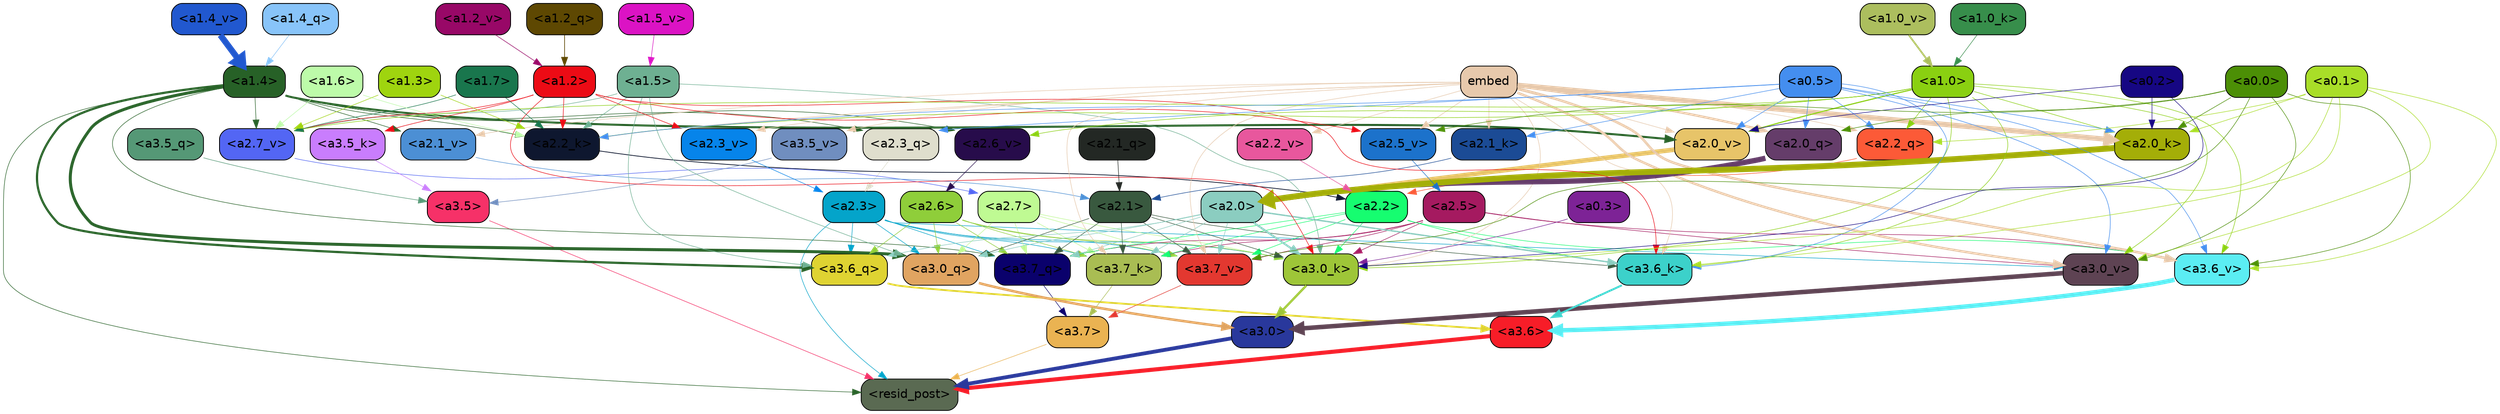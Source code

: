 strict digraph "" {
	graph [bgcolor=transparent,
		layout=dot,
		overlap=false,
		splines=true
	];
	"<a3.7>"	[color=black,
		fillcolor="#eab352",
		fontname=Helvetica,
		shape=box,
		style="filled, rounded"];
	"<resid_post>"	[color=black,
		fillcolor="#5a6a52",
		fontname=Helvetica,
		shape=box,
		style="filled, rounded"];
	"<a3.7>" -> "<resid_post>"	[color="#eab352",
		penwidth=0.6];
	"<a3.6>"	[color=black,
		fillcolor="#f71d28",
		fontname=Helvetica,
		shape=box,
		style="filled, rounded"];
	"<a3.6>" -> "<resid_post>"	[color="#f71d28",
		penwidth=4.648244500160217];
	"<a3.5>"	[color=black,
		fillcolor="#f63168",
		fontname=Helvetica,
		shape=box,
		style="filled, rounded"];
	"<a3.5>" -> "<resid_post>"	[color="#f63168",
		penwidth=0.6];
	"<a3.0>"	[color=black,
		fillcolor="#29389c",
		fontname=Helvetica,
		shape=box,
		style="filled, rounded"];
	"<a3.0>" -> "<resid_post>"	[color="#29389c",
		penwidth=4.3288813829422];
	"<a2.3>"	[color=black,
		fillcolor="#04a4ca",
		fontname=Helvetica,
		shape=box,
		style="filled, rounded"];
	"<a2.3>" -> "<resid_post>"	[color="#04a4ca",
		penwidth=0.6];
	"<a3.7_q>"	[color=black,
		fillcolor="#0a016c",
		fontname=Helvetica,
		shape=box,
		style="filled, rounded"];
	"<a2.3>" -> "<a3.7_q>"	[color="#04a4ca",
		penwidth=0.6];
	"<a3.6_q>"	[color=black,
		fillcolor="#dfd332",
		fontname=Helvetica,
		shape=box,
		style="filled, rounded"];
	"<a2.3>" -> "<a3.6_q>"	[color="#04a4ca",
		penwidth=0.6];
	"<a3.0_q>"	[color=black,
		fillcolor="#e0a461",
		fontname=Helvetica,
		shape=box,
		style="filled, rounded"];
	"<a2.3>" -> "<a3.0_q>"	[color="#04a4ca",
		penwidth=0.6];
	"<a3.7_k>"	[color=black,
		fillcolor="#a9bd53",
		fontname=Helvetica,
		shape=box,
		style="filled, rounded"];
	"<a2.3>" -> "<a3.7_k>"	[color="#04a4ca",
		penwidth=0.6];
	"<a3.0_k>"	[color=black,
		fillcolor="#9ec638",
		fontname=Helvetica,
		shape=box,
		style="filled, rounded"];
	"<a2.3>" -> "<a3.0_k>"	[color="#04a4ca",
		penwidth=0.6];
	"<a3.7_v>"	[color=black,
		fillcolor="#e33830",
		fontname=Helvetica,
		shape=box,
		style="filled, rounded"];
	"<a2.3>" -> "<a3.7_v>"	[color="#04a4ca",
		penwidth=0.6];
	"<a3.0_v>"	[color=black,
		fillcolor="#5e4353",
		fontname=Helvetica,
		shape=box,
		style="filled, rounded"];
	"<a2.3>" -> "<a3.0_v>"	[color="#04a4ca",
		penwidth=0.6];
	"<a1.4>"	[color=black,
		fillcolor="#276127",
		fontname=Helvetica,
		shape=box,
		style="filled, rounded"];
	"<a1.4>" -> "<resid_post>"	[color="#276127",
		penwidth=0.6];
	"<a1.4>" -> "<a3.7_q>"	[color="#276127",
		penwidth=0.6];
	"<a1.4>" -> "<a3.6_q>"	[color="#276127",
		penwidth=2.5397292599081993];
	"<a1.4>" -> "<a3.0_q>"	[color="#276127",
		penwidth=3.3985572457313538];
	"<a2.3_q>"	[color=black,
		fillcolor="#dfdecd",
		fontname=Helvetica,
		shape=box,
		style="filled, rounded"];
	"<a1.4>" -> "<a2.3_q>"	[color="#276127",
		penwidth=0.6];
	"<a2.2_k>"	[color=black,
		fillcolor="#0e172f",
		fontname=Helvetica,
		shape=box,
		style="filled, rounded"];
	"<a1.4>" -> "<a2.2_k>"	[color="#276127",
		penwidth=0.6];
	"<a2.7_v>"	[color=black,
		fillcolor="#5366f4",
		fontname=Helvetica,
		shape=box,
		style="filled, rounded"];
	"<a1.4>" -> "<a2.7_v>"	[color="#276127",
		penwidth=0.6];
	"<a2.6_v>"	[color=black,
		fillcolor="#270c4b",
		fontname=Helvetica,
		shape=box,
		style="filled, rounded"];
	"<a1.4>" -> "<a2.6_v>"	[color="#276127",
		penwidth=0.6];
	"<a2.1_v>"	[color=black,
		fillcolor="#4c8fd4",
		fontname=Helvetica,
		shape=box,
		style="filled, rounded"];
	"<a1.4>" -> "<a2.1_v>"	[color="#276127",
		penwidth=0.6];
	"<a2.0_v>"	[color=black,
		fillcolor="#e7c469",
		fontname=Helvetica,
		shape=box,
		style="filled, rounded"];
	"<a1.4>" -> "<a2.0_v>"	[color="#276127",
		penwidth=2.3308929204940796];
	"<a3.7_q>" -> "<a3.7>"	[color="#0a016c",
		penwidth=0.6];
	"<a3.6_q>" -> "<a3.6>"	[color="#dfd332",
		penwidth=2.03758105635643];
	"<a3.5_q>"	[color=black,
		fillcolor="#559876",
		fontname=Helvetica,
		shape=box,
		style="filled, rounded"];
	"<a3.5_q>" -> "<a3.5>"	[color="#559876",
		penwidth=0.6];
	"<a3.0_q>" -> "<a3.0>"	[color="#e0a461",
		penwidth=2.8638100624084473];
	"<a3.7_k>" -> "<a3.7>"	[color="#a9bd53",
		penwidth=0.6];
	"<a3.6_k>"	[color=black,
		fillcolor="#3cd1ca",
		fontname=Helvetica,
		shape=box,
		style="filled, rounded"];
	"<a3.6_k>" -> "<a3.6>"	[color="#3cd1ca",
		penwidth=2.174198240041733];
	"<a3.5_k>"	[color=black,
		fillcolor="#c97dfd",
		fontname=Helvetica,
		shape=box,
		style="filled, rounded"];
	"<a3.5_k>" -> "<a3.5>"	[color="#c97dfd",
		penwidth=0.6];
	"<a3.0_k>" -> "<a3.0>"	[color="#9ec638",
		penwidth=2.6274144649505615];
	"<a3.7_v>" -> "<a3.7>"	[color="#e33830",
		penwidth=0.6];
	"<a3.6_v>"	[color=black,
		fillcolor="#5bedf3",
		fontname=Helvetica,
		shape=box,
		style="filled, rounded"];
	"<a3.6_v>" -> "<a3.6>"	[color="#5bedf3",
		penwidth=5.002329230308533];
	"<a3.5_v>"	[color=black,
		fillcolor="#708ebf",
		fontname=Helvetica,
		shape=box,
		style="filled, rounded"];
	"<a3.5_v>" -> "<a3.5>"	[color="#708ebf",
		penwidth=0.6];
	"<a3.0_v>" -> "<a3.0>"	[color="#5e4353",
		penwidth=5.188832879066467];
	"<a2.7>"	[color=black,
		fillcolor="#bffa93",
		fontname=Helvetica,
		shape=box,
		style="filled, rounded"];
	"<a2.7>" -> "<a3.7_q>"	[color="#bffa93",
		penwidth=0.6];
	"<a2.7>" -> "<a3.0_q>"	[color="#bffa93",
		penwidth=0.6];
	"<a2.7>" -> "<a3.7_k>"	[color="#bffa93",
		penwidth=0.6];
	"<a2.7>" -> "<a3.0_k>"	[color="#bffa93",
		penwidth=0.6];
	"<a2.7>" -> "<a3.7_v>"	[color="#bffa93",
		penwidth=0.6];
	"<a2.6>"	[color=black,
		fillcolor="#8fce3a",
		fontname=Helvetica,
		shape=box,
		style="filled, rounded"];
	"<a2.6>" -> "<a3.7_q>"	[color="#8fce3a",
		penwidth=0.6];
	"<a2.6>" -> "<a3.6_q>"	[color="#8fce3a",
		penwidth=0.6];
	"<a2.6>" -> "<a3.0_q>"	[color="#8fce3a",
		penwidth=0.6];
	"<a2.6>" -> "<a3.7_k>"	[color="#8fce3a",
		penwidth=0.6];
	"<a2.6>" -> "<a3.0_k>"	[color="#8fce3a",
		penwidth=0.6];
	"<a2.6>" -> "<a3.7_v>"	[color="#8fce3a",
		penwidth=0.6];
	"<a2.5>"	[color=black,
		fillcolor="#a51a60",
		fontname=Helvetica,
		shape=box,
		style="filled, rounded"];
	"<a2.5>" -> "<a3.7_q>"	[color="#a51a60",
		penwidth=0.6];
	"<a2.5>" -> "<a3.7_k>"	[color="#a51a60",
		penwidth=0.6];
	"<a2.5>" -> "<a3.0_k>"	[color="#a51a60",
		penwidth=0.6];
	"<a2.5>" -> "<a3.7_v>"	[color="#a51a60",
		penwidth=0.6];
	"<a2.5>" -> "<a3.6_v>"	[color="#a51a60",
		penwidth=0.6];
	"<a2.5>" -> "<a3.0_v>"	[color="#a51a60",
		penwidth=0.6];
	"<a2.2>"	[color=black,
		fillcolor="#16fd70",
		fontname=Helvetica,
		shape=box,
		style="filled, rounded"];
	"<a2.2>" -> "<a3.7_q>"	[color="#16fd70",
		penwidth=0.6];
	"<a2.2>" -> "<a3.7_k>"	[color="#16fd70",
		penwidth=0.6];
	"<a2.2>" -> "<a3.6_k>"	[color="#16fd70",
		penwidth=0.6];
	"<a2.2>" -> "<a3.0_k>"	[color="#16fd70",
		penwidth=0.6];
	"<a2.2>" -> "<a3.7_v>"	[color="#16fd70",
		penwidth=0.6];
	"<a2.2>" -> "<a3.6_v>"	[color="#16fd70",
		penwidth=0.6];
	"<a2.1>"	[color=black,
		fillcolor="#39593f",
		fontname=Helvetica,
		shape=box,
		style="filled, rounded"];
	"<a2.1>" -> "<a3.7_q>"	[color="#39593f",
		penwidth=0.6];
	"<a2.1>" -> "<a3.0_q>"	[color="#39593f",
		penwidth=0.6];
	"<a2.1>" -> "<a3.7_k>"	[color="#39593f",
		penwidth=0.6];
	"<a2.1>" -> "<a3.6_k>"	[color="#39593f",
		penwidth=0.6];
	"<a2.1>" -> "<a3.0_k>"	[color="#39593f",
		penwidth=0.6];
	"<a2.1>" -> "<a3.7_v>"	[color="#39593f",
		penwidth=0.6];
	"<a2.0>"	[color=black,
		fillcolor="#8bcdc0",
		fontname=Helvetica,
		shape=box,
		style="filled, rounded"];
	"<a2.0>" -> "<a3.7_q>"	[color="#8bcdc0",
		penwidth=0.6];
	"<a2.0>" -> "<a3.6_q>"	[color="#8bcdc0",
		penwidth=0.6];
	"<a2.0>" -> "<a3.0_q>"	[color="#8bcdc0",
		penwidth=0.6];
	"<a2.0>" -> "<a3.7_k>"	[color="#8bcdc0",
		penwidth=0.6];
	"<a2.0>" -> "<a3.6_k>"	[color="#8bcdc0",
		penwidth=1.5717863738536835];
	"<a2.0>" -> "<a3.0_k>"	[color="#8bcdc0",
		penwidth=2.205150544643402];
	"<a2.0>" -> "<a3.7_v>"	[color="#8bcdc0",
		penwidth=0.6];
	"<a1.5>"	[color=black,
		fillcolor="#6eb092",
		fontname=Helvetica,
		shape=box,
		style="filled, rounded"];
	"<a1.5>" -> "<a3.6_q>"	[color="#6eb092",
		penwidth=0.6];
	"<a1.5>" -> "<a3.0_q>"	[color="#6eb092",
		penwidth=0.6];
	"<a1.5>" -> "<a3.0_k>"	[color="#6eb092",
		penwidth=0.6];
	"<a1.5>" -> "<a2.2_k>"	[color="#6eb092",
		penwidth=0.6];
	"<a1.5>" -> "<a2.7_v>"	[color="#6eb092",
		penwidth=0.6];
	embed	[color=black,
		fillcolor="#e7c9ac",
		fontname=Helvetica,
		shape=box,
		style="filled, rounded"];
	embed -> "<a3.7_k>"	[color="#e7c9ac",
		penwidth=0.6];
	embed -> "<a3.6_k>"	[color="#e7c9ac",
		penwidth=0.6];
	embed -> "<a3.0_k>"	[color="#e7c9ac",
		penwidth=0.6];
	embed -> "<a3.7_v>"	[color="#e7c9ac",
		penwidth=0.6];
	embed -> "<a3.6_v>"	[color="#e7c9ac",
		penwidth=2.882729172706604];
	embed -> "<a3.5_v>"	[color="#e7c9ac",
		penwidth=0.6];
	embed -> "<a3.0_v>"	[color="#e7c9ac",
		penwidth=2.812090039253235];
	"<a2.2_q>"	[color=black,
		fillcolor="#fc5a37",
		fontname=Helvetica,
		shape=box,
		style="filled, rounded"];
	embed -> "<a2.2_q>"	[color="#e7c9ac",
		penwidth=0.6];
	"<a2.0_q>"	[color=black,
		fillcolor="#653d6a",
		fontname=Helvetica,
		shape=box,
		style="filled, rounded"];
	embed -> "<a2.0_q>"	[color="#e7c9ac",
		penwidth=2.773140072822571];
	embed -> "<a2.2_k>"	[color="#e7c9ac",
		penwidth=0.6694881916046143];
	"<a2.1_k>"	[color=black,
		fillcolor="#1b4b95",
		fontname=Helvetica,
		shape=box,
		style="filled, rounded"];
	embed -> "<a2.1_k>"	[color="#e7c9ac",
		penwidth=0.6];
	"<a2.0_k>"	[color=black,
		fillcolor="#a4ae08",
		fontname=Helvetica,
		shape=box,
		style="filled, rounded"];
	embed -> "<a2.0_k>"	[color="#e7c9ac",
		penwidth=5.809704422950745];
	"<a2.5_v>"	[color=black,
		fillcolor="#1c72cb",
		fontname=Helvetica,
		shape=box,
		style="filled, rounded"];
	embed -> "<a2.5_v>"	[color="#e7c9ac",
		penwidth=0.6];
	"<a2.3_v>"	[color=black,
		fillcolor="#0684ea",
		fontname=Helvetica,
		shape=box,
		style="filled, rounded"];
	embed -> "<a2.3_v>"	[color="#e7c9ac",
		penwidth=0.6];
	"<a2.2_v>"	[color=black,
		fillcolor="#e8579d",
		fontname=Helvetica,
		shape=box,
		style="filled, rounded"];
	embed -> "<a2.2_v>"	[color="#e7c9ac",
		penwidth=0.6];
	embed -> "<a2.1_v>"	[color="#e7c9ac",
		penwidth=0.6];
	embed -> "<a2.0_v>"	[color="#e7c9ac",
		penwidth=0.6];
	"<a1.2>"	[color=black,
		fillcolor="#ec0b15",
		fontname=Helvetica,
		shape=box,
		style="filled, rounded"];
	"<a1.2>" -> "<a3.6_k>"	[color="#ec0b15",
		penwidth=0.6];
	"<a1.2>" -> "<a3.5_k>"	[color="#ec0b15",
		penwidth=0.6];
	"<a1.2>" -> "<a3.0_k>"	[color="#ec0b15",
		penwidth=0.6];
	"<a1.2>" -> "<a2.2_k>"	[color="#ec0b15",
		penwidth=0.6];
	"<a1.2>" -> "<a2.7_v>"	[color="#ec0b15",
		penwidth=0.6];
	"<a1.2>" -> "<a2.5_v>"	[color="#ec0b15",
		penwidth=0.6];
	"<a1.2>" -> "<a2.3_v>"	[color="#ec0b15",
		penwidth=0.6];
	"<a1.0>"	[color=black,
		fillcolor="#8ad011",
		fontname=Helvetica,
		shape=box,
		style="filled, rounded"];
	"<a1.0>" -> "<a3.6_k>"	[color="#8ad011",
		penwidth=0.6];
	"<a1.0>" -> "<a3.0_k>"	[color="#8ad011",
		penwidth=0.6];
	"<a1.0>" -> "<a3.6_v>"	[color="#8ad011",
		penwidth=0.6];
	"<a1.0>" -> "<a3.0_v>"	[color="#8ad011",
		penwidth=0.6];
	"<a1.0>" -> "<a2.2_q>"	[color="#8ad011",
		penwidth=0.6];
	"<a1.0>" -> "<a2.2_k>"	[color="#8ad011",
		penwidth=0.6];
	"<a1.0>" -> "<a2.0_k>"	[color="#8ad011",
		penwidth=0.6];
	"<a1.0>" -> "<a2.7_v>"	[color="#8ad011",
		penwidth=0.6];
	"<a1.0>" -> "<a2.6_v>"	[color="#8ad011",
		penwidth=0.6];
	"<a1.0>" -> "<a2.0_v>"	[color="#8ad011",
		penwidth=1.2632839679718018];
	"<a0.5>"	[color=black,
		fillcolor="#448eef",
		fontname=Helvetica,
		shape=box,
		style="filled, rounded"];
	"<a0.5>" -> "<a3.6_k>"	[color="#448eef",
		penwidth=0.6];
	"<a0.5>" -> "<a3.6_v>"	[color="#448eef",
		penwidth=0.6];
	"<a0.5>" -> "<a3.0_v>"	[color="#448eef",
		penwidth=0.6281400918960571];
	"<a0.5>" -> "<a2.3_q>"	[color="#448eef",
		penwidth=0.6];
	"<a0.5>" -> "<a2.2_q>"	[color="#448eef",
		penwidth=0.6];
	"<a0.5>" -> "<a2.0_q>"	[color="#448eef",
		penwidth=0.6];
	"<a0.5>" -> "<a2.2_k>"	[color="#448eef",
		penwidth=0.6];
	"<a0.5>" -> "<a2.1_k>"	[color="#448eef",
		penwidth=0.6];
	"<a0.5>" -> "<a2.0_k>"	[color="#448eef",
		penwidth=0.6196913719177246];
	"<a0.5>" -> "<a2.0_v>"	[color="#448eef",
		penwidth=0.6];
	"<a0.1>"	[color=black,
		fillcolor="#a9de28",
		fontname=Helvetica,
		shape=box,
		style="filled, rounded"];
	"<a0.1>" -> "<a3.6_k>"	[color="#a9de28",
		penwidth=0.6];
	"<a0.1>" -> "<a3.0_k>"	[color="#a9de28",
		penwidth=0.6];
	"<a0.1>" -> "<a3.6_v>"	[color="#a9de28",
		penwidth=0.6];
	"<a0.1>" -> "<a3.0_v>"	[color="#a9de28",
		penwidth=0.6];
	"<a0.1>" -> "<a2.2_q>"	[color="#a9de28",
		penwidth=0.6];
	"<a0.1>" -> "<a2.0_k>"	[color="#a9de28",
		penwidth=0.6];
	"<a0.3>"	[color=black,
		fillcolor="#7d2396",
		fontname=Helvetica,
		shape=box,
		style="filled, rounded"];
	"<a0.3>" -> "<a3.0_k>"	[color="#7d2396",
		penwidth=0.6];
	"<a0.2>"	[color=black,
		fillcolor="#160783",
		fontname=Helvetica,
		shape=box,
		style="filled, rounded"];
	"<a0.2>" -> "<a3.0_k>"	[color="#160783",
		penwidth=0.6];
	"<a0.2>" -> "<a2.0_k>"	[color="#160783",
		penwidth=0.6];
	"<a0.2>" -> "<a2.0_v>"	[color="#160783",
		penwidth=0.6];
	"<a0.0>"	[color=black,
		fillcolor="#4c8f06",
		fontname=Helvetica,
		shape=box,
		style="filled, rounded"];
	"<a0.0>" -> "<a3.7_v>"	[color="#4c8f06",
		penwidth=0.6];
	"<a0.0>" -> "<a3.6_v>"	[color="#4c8f06",
		penwidth=0.6];
	"<a0.0>" -> "<a3.0_v>"	[color="#4c8f06",
		penwidth=0.6];
	"<a0.0>" -> "<a2.0_q>"	[color="#4c8f06",
		penwidth=0.6];
	"<a0.0>" -> "<a2.0_k>"	[color="#4c8f06",
		penwidth=0.6];
	"<a0.0>" -> "<a2.5_v>"	[color="#4c8f06",
		penwidth=0.6];
	"<a2.3_q>" -> "<a2.3>"	[color="#dfdecd",
		penwidth=0.6];
	"<a2.2_q>" -> "<a2.2>"	[color="#fc5a37",
		penwidth=0.6299107074737549];
	"<a2.1_q>"	[color=black,
		fillcolor="#232824",
		fontname=Helvetica,
		shape=box,
		style="filled, rounded"];
	"<a2.1_q>" -> "<a2.1>"	[color="#232824",
		penwidth=0.6];
	"<a2.0_q>" -> "<a2.0>"	[color="#653d6a",
		penwidth=6.081655263900757];
	"<a2.2_k>" -> "<a2.2>"	[color="#0e172f",
		penwidth=0.8337457180023193];
	"<a2.1_k>" -> "<a2.1>"	[color="#1b4b95",
		penwidth=0.6];
	"<a2.0_k>" -> "<a2.0>"	[color="#a4ae08",
		penwidth=6.795950889587402];
	"<a2.7_v>" -> "<a2.7>"	[color="#5366f4",
		penwidth=0.6];
	"<a2.6_v>" -> "<a2.6>"	[color="#270c4b",
		penwidth=0.6];
	"<a2.5_v>" -> "<a2.5>"	[color="#1c72cb",
		penwidth=0.6];
	"<a2.3_v>" -> "<a2.3>"	[color="#0684ea",
		penwidth=0.6];
	"<a2.2_v>" -> "<a2.2>"	[color="#e8579d",
		penwidth=0.6];
	"<a2.1_v>" -> "<a2.1>"	[color="#4c8fd4",
		penwidth=0.6];
	"<a2.0_v>" -> "<a2.0>"	[color="#e7c469",
		penwidth=5.211444020271301];
	"<a1.7>"	[color=black,
		fillcolor="#19764d",
		fontname=Helvetica,
		shape=box,
		style="filled, rounded"];
	"<a1.7>" -> "<a2.2_k>"	[color="#19764d",
		penwidth=0.6];
	"<a1.7>" -> "<a2.7_v>"	[color="#19764d",
		penwidth=0.6];
	"<a1.6>"	[color=black,
		fillcolor="#bdfba9",
		fontname=Helvetica,
		shape=box,
		style="filled, rounded"];
	"<a1.6>" -> "<a2.2_k>"	[color="#bdfba9",
		penwidth=0.6];
	"<a1.6>" -> "<a2.7_v>"	[color="#bdfba9",
		penwidth=0.6];
	"<a1.3>"	[color=black,
		fillcolor="#9fd40f",
		fontname=Helvetica,
		shape=box,
		style="filled, rounded"];
	"<a1.3>" -> "<a2.2_k>"	[color="#9fd40f",
		penwidth=0.6];
	"<a1.3>" -> "<a2.7_v>"	[color="#9fd40f",
		penwidth=0.6];
	"<a1.4_q>"	[color=black,
		fillcolor="#88c4f9",
		fontname=Helvetica,
		shape=box,
		style="filled, rounded"];
	"<a1.4_q>" -> "<a1.4>"	[color="#88c4f9",
		penwidth=0.6];
	"<a1.2_q>"	[color=black,
		fillcolor="#5e4802",
		fontname=Helvetica,
		shape=box,
		style="filled, rounded"];
	"<a1.2_q>" -> "<a1.2>"	[color="#5e4802",
		penwidth=0.7635738849639893];
	"<a1.0_k>"	[color=black,
		fillcolor="#378e4b",
		fontname=Helvetica,
		shape=box,
		style="filled, rounded"];
	"<a1.0_k>" -> "<a1.0>"	[color="#378e4b",
		penwidth=0.6];
	"<a1.5_v>"	[color=black,
		fillcolor="#db13c4",
		fontname=Helvetica,
		shape=box,
		style="filled, rounded"];
	"<a1.5_v>" -> "<a1.5>"	[color="#db13c4",
		penwidth=0.6];
	"<a1.4_v>"	[color=black,
		fillcolor="#2158cf",
		fontname=Helvetica,
		shape=box,
		style="filled, rounded"];
	"<a1.4_v>" -> "<a1.4>"	[color="#2158cf",
		penwidth=7.066803693771362];
	"<a1.2_v>"	[color=black,
		fillcolor="#980867",
		fontname=Helvetica,
		shape=box,
		style="filled, rounded"];
	"<a1.2_v>" -> "<a1.2>"	[color="#980867",
		penwidth=0.6];
	"<a1.0_v>"	[color=black,
		fillcolor="#acbe5e",
		fontname=Helvetica,
		shape=box,
		style="filled, rounded"];
	"<a1.0_v>" -> "<a1.0>"	[color="#acbe5e",
		penwidth=1.970656156539917];
}
